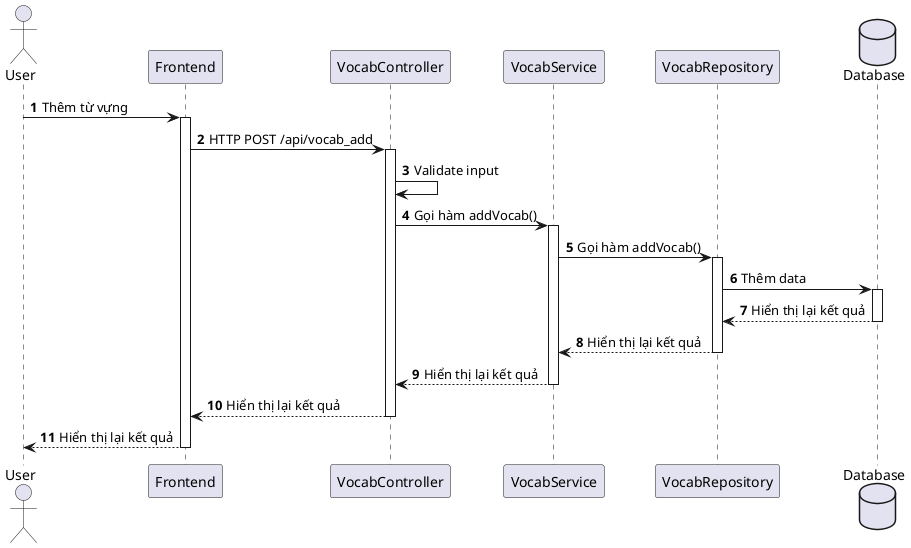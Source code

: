 @startuml
'https://plantuml.com/sequence-diagram

autonumber

actor User
participant "Frontend" as Frontend
participant "VocabController" as Controller
participant "VocabService" as Service
participant "VocabRepository" as Repository
database Database

autonumber
User -> Frontend++: Thêm từ vựng

Frontend -> Controller++: HTTP POST /api/vocab_add
Controller -> Controller: Validate input

Controller -> Service++: Gọi hàm addVocab()
Service -> Repository++: Gọi hàm addVocab()
Repository -> Database++: Thêm data
Database --> Repository--: Hiển thị lại kết quả
Repository --> Service--: Hiển thị lại kết quả
Service --> Controller--: Hiển thị lại kết quả
Controller --> Frontend--: Hiển thị lại kết quả
Frontend --> User--: Hiển thị lại kết quả

@enduml